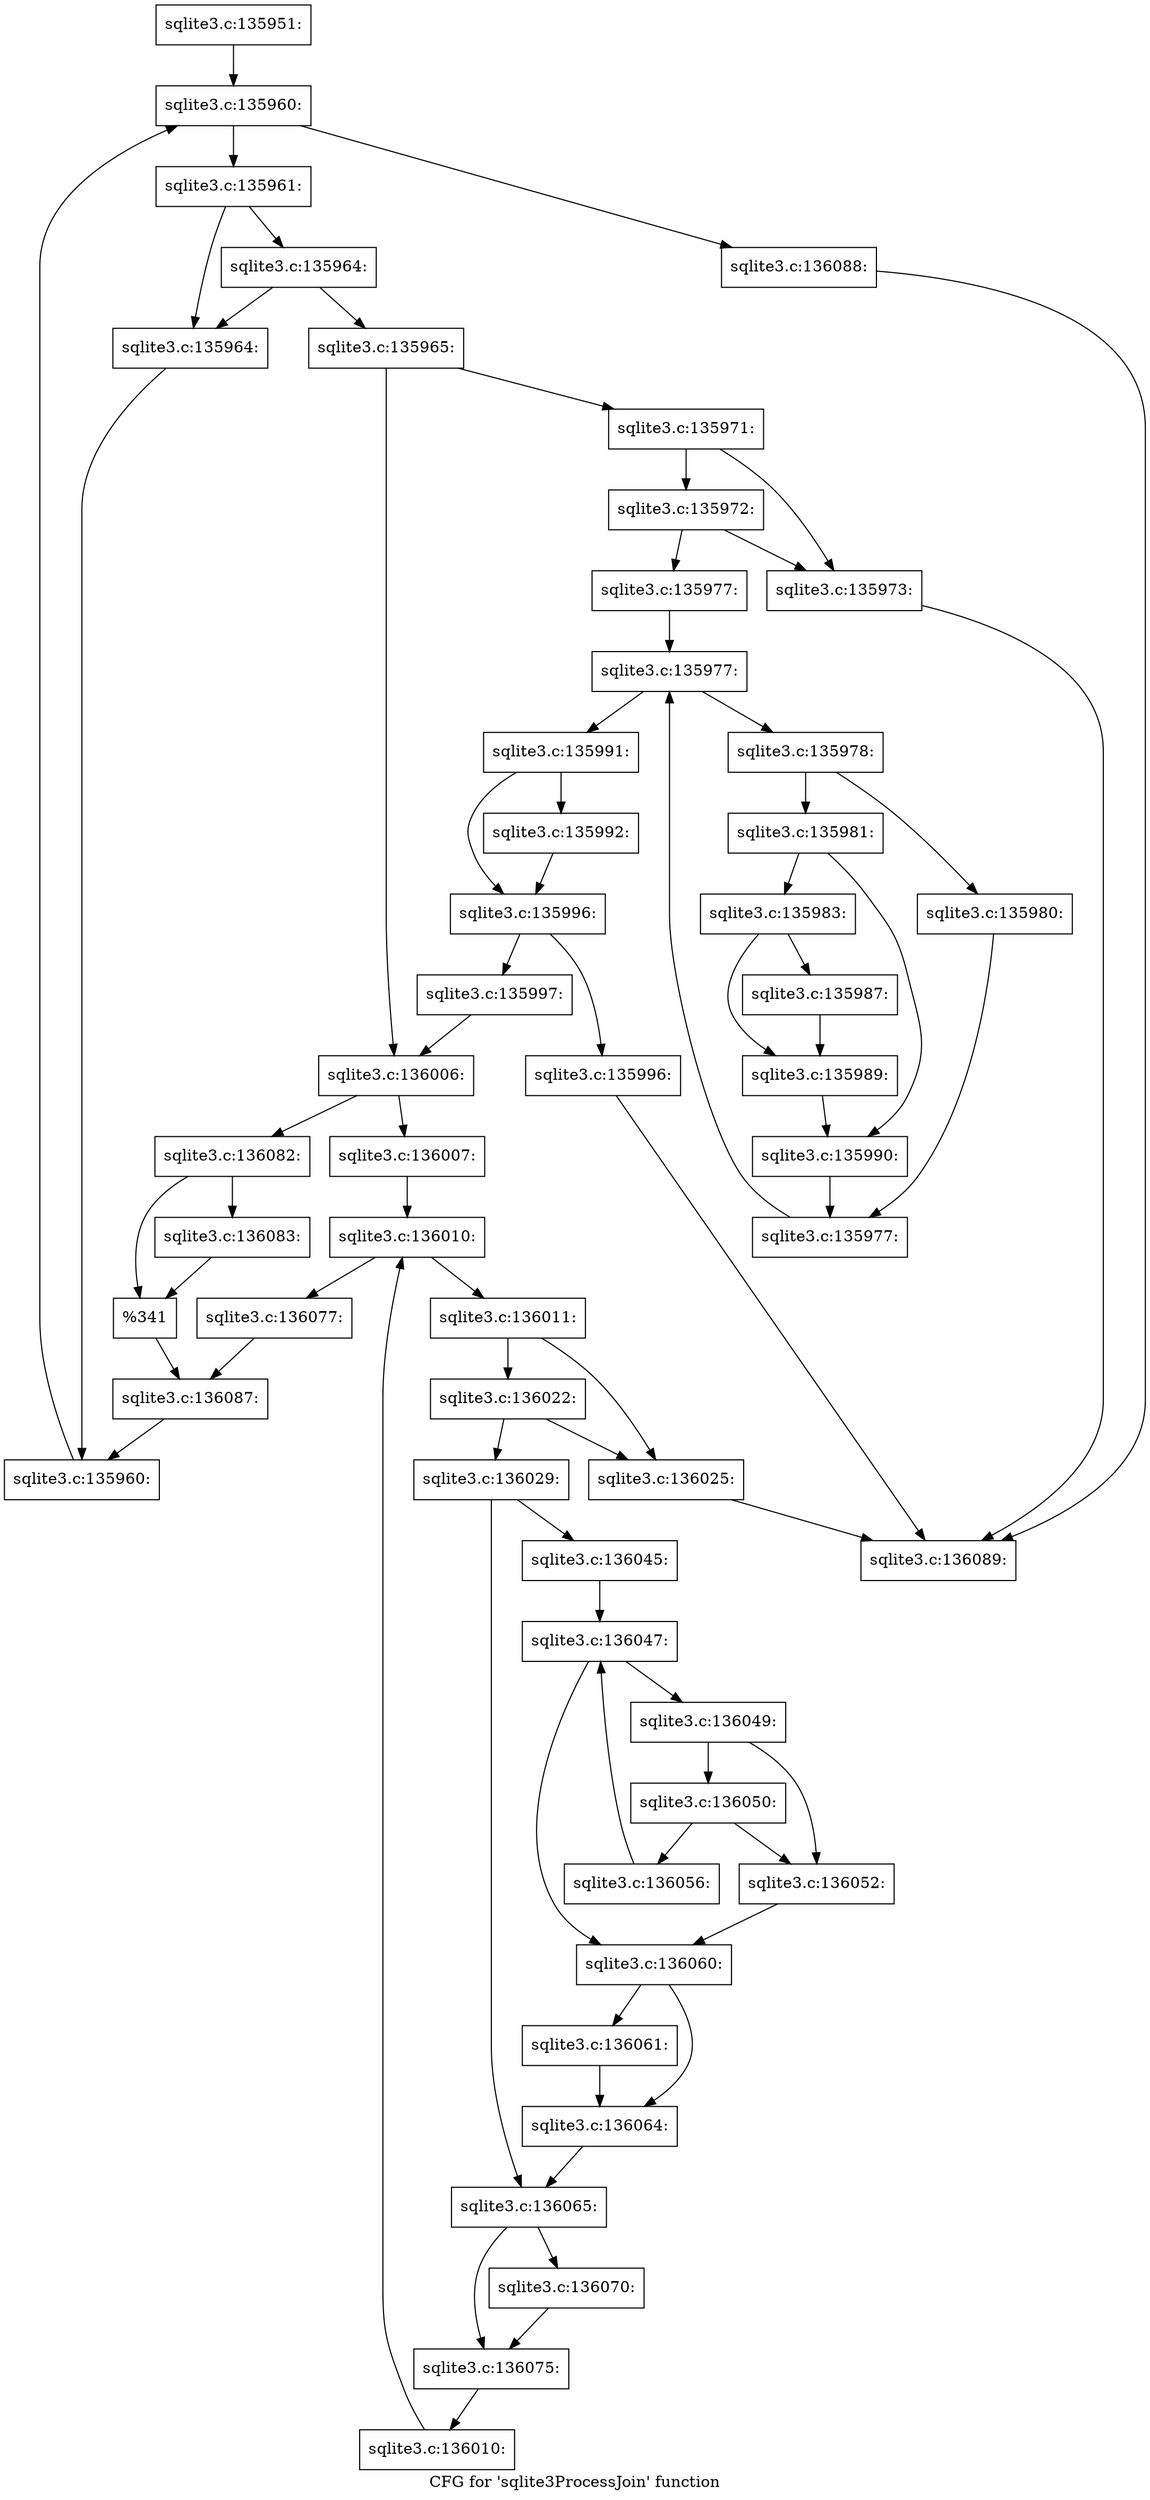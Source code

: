 digraph "CFG for 'sqlite3ProcessJoin' function" {
	label="CFG for 'sqlite3ProcessJoin' function";

	Node0x55c0f8ff0280 [shape=record,label="{sqlite3.c:135951:}"];
	Node0x55c0f8ff0280 -> Node0x55c0f8ff5bc0;
	Node0x55c0f8ff5bc0 [shape=record,label="{sqlite3.c:135960:}"];
	Node0x55c0f8ff5bc0 -> Node0x55c0f8ff5de0;
	Node0x55c0f8ff5bc0 -> Node0x55c0f8ff5a10;
	Node0x55c0f8ff5de0 [shape=record,label="{sqlite3.c:135961:}"];
	Node0x55c0f8ff5de0 -> Node0x55c0f8ff6cb0;
	Node0x55c0f8ff5de0 -> Node0x55c0f8ff6d50;
	Node0x55c0f8ff6d50 [shape=record,label="{sqlite3.c:135964:}"];
	Node0x55c0f8ff6d50 -> Node0x55c0f8ff6cb0;
	Node0x55c0f8ff6d50 -> Node0x55c0f8ff6d00;
	Node0x55c0f8ff6cb0 [shape=record,label="{sqlite3.c:135964:}"];
	Node0x55c0f8ff6cb0 -> Node0x55c0f8ff5d50;
	Node0x55c0f8ff6d00 [shape=record,label="{sqlite3.c:135965:}"];
	Node0x55c0f8ff6d00 -> Node0x55c0f8ff7b80;
	Node0x55c0f8ff6d00 -> Node0x55c0f8ff7bd0;
	Node0x55c0f8ff7b80 [shape=record,label="{sqlite3.c:135971:}"];
	Node0x55c0f8ff7b80 -> Node0x55c0f8ff8670;
	Node0x55c0f8ff7b80 -> Node0x55c0f8ff8710;
	Node0x55c0f8ff8710 [shape=record,label="{sqlite3.c:135972:}"];
	Node0x55c0f8ff8710 -> Node0x55c0f8ff8670;
	Node0x55c0f8ff8710 -> Node0x55c0f8ff86c0;
	Node0x55c0f8ff8670 [shape=record,label="{sqlite3.c:135973:}"];
	Node0x55c0f8ff8670 -> Node0x55c0f8ff0400;
	Node0x55c0f8ff86c0 [shape=record,label="{sqlite3.c:135977:}"];
	Node0x55c0f8ff86c0 -> Node0x55c0f8ff99f0;
	Node0x55c0f8ff99f0 [shape=record,label="{sqlite3.c:135977:}"];
	Node0x55c0f8ff99f0 -> Node0x55c0f8ff9c10;
	Node0x55c0f8ff99f0 -> Node0x55c0f8ff9840;
	Node0x55c0f8ff9c10 [shape=record,label="{sqlite3.c:135978:}"];
	Node0x55c0f8ff9c10 -> Node0x55c0f8ffa4e0;
	Node0x55c0f8ff9c10 -> Node0x55c0f8ffa530;
	Node0x55c0f8ffa4e0 [shape=record,label="{sqlite3.c:135980:}"];
	Node0x55c0f8ffa4e0 -> Node0x55c0f8ff9b80;
	Node0x55c0f8ffa530 [shape=record,label="{sqlite3.c:135981:}"];
	Node0x55c0f8ffa530 -> Node0x55c0f8ffb380;
	Node0x55c0f8ffa530 -> Node0x55c0f8ffb3d0;
	Node0x55c0f8ffb380 [shape=record,label="{sqlite3.c:135983:}"];
	Node0x55c0f8ffb380 -> Node0x55c0f63a2b80;
	Node0x55c0f8ffb380 -> Node0x55c0f8ffbc10;
	Node0x55c0f63a2b80 [shape=record,label="{sqlite3.c:135987:}"];
	Node0x55c0f63a2b80 -> Node0x55c0f8ffbc10;
	Node0x55c0f8ffbc10 [shape=record,label="{sqlite3.c:135989:}"];
	Node0x55c0f8ffbc10 -> Node0x55c0f8ffb3d0;
	Node0x55c0f8ffb3d0 [shape=record,label="{sqlite3.c:135990:}"];
	Node0x55c0f8ffb3d0 -> Node0x55c0f8ff9b80;
	Node0x55c0f8ff9b80 [shape=record,label="{sqlite3.c:135977:}"];
	Node0x55c0f8ff9b80 -> Node0x55c0f8ff99f0;
	Node0x55c0f8ff9840 [shape=record,label="{sqlite3.c:135991:}"];
	Node0x55c0f8ff9840 -> Node0x55c0f8ffd530;
	Node0x55c0f8ff9840 -> Node0x55c0f8ffd580;
	Node0x55c0f8ffd530 [shape=record,label="{sqlite3.c:135992:}"];
	Node0x55c0f8ffd530 -> Node0x55c0f8ffd580;
	Node0x55c0f8ffd580 [shape=record,label="{sqlite3.c:135996:}"];
	Node0x55c0f8ffd580 -> Node0x55c0f8ffe6e0;
	Node0x55c0f8ffd580 -> Node0x55c0f8ffe730;
	Node0x55c0f8ffe6e0 [shape=record,label="{sqlite3.c:135996:}"];
	Node0x55c0f8ffe6e0 -> Node0x55c0f8ff0400;
	Node0x55c0f8ffe730 [shape=record,label="{sqlite3.c:135997:}"];
	Node0x55c0f8ffe730 -> Node0x55c0f8ff7bd0;
	Node0x55c0f8ff7bd0 [shape=record,label="{sqlite3.c:136006:}"];
	Node0x55c0f8ff7bd0 -> Node0x55c0f8ffedf0;
	Node0x55c0f8ff7bd0 -> Node0x55c0f8ffee90;
	Node0x55c0f8ffedf0 [shape=record,label="{sqlite3.c:136007:}"];
	Node0x55c0f8ffedf0 -> Node0x55c0f90002c0;
	Node0x55c0f90002c0 [shape=record,label="{sqlite3.c:136010:}"];
	Node0x55c0f90002c0 -> Node0x55c0f90004e0;
	Node0x55c0f90002c0 -> Node0x55c0f9000110;
	Node0x55c0f90004e0 [shape=record,label="{sqlite3.c:136011:}"];
	Node0x55c0f90004e0 -> Node0x55c0f63a2ae0;
	Node0x55c0f90004e0 -> Node0x55c0f9002e50;
	Node0x55c0f9002e50 [shape=record,label="{sqlite3.c:136022:}"];
	Node0x55c0f9002e50 -> Node0x55c0f63a2ae0;
	Node0x55c0f9002e50 -> Node0x55c0f9002ba0;
	Node0x55c0f63a2ae0 [shape=record,label="{sqlite3.c:136025:}"];
	Node0x55c0f63a2ae0 -> Node0x55c0f8ff0400;
	Node0x55c0f9002ba0 [shape=record,label="{sqlite3.c:136029:}"];
	Node0x55c0f9002ba0 -> Node0x55c0f5f01710;
	Node0x55c0f9002ba0 -> Node0x55c0f9004b30;
	Node0x55c0f5f01710 [shape=record,label="{sqlite3.c:136045:}"];
	Node0x55c0f5f01710 -> Node0x55c0f90057a0;
	Node0x55c0f90057a0 [shape=record,label="{sqlite3.c:136047:}"];
	Node0x55c0f90057a0 -> Node0x55c0f9006260;
	Node0x55c0f90057a0 -> Node0x55c0f9005900;
	Node0x55c0f9006260 [shape=record,label="{sqlite3.c:136049:}"];
	Node0x55c0f9006260 -> Node0x55c0f9006700;
	Node0x55c0f9006260 -> Node0x55c0f90067a0;
	Node0x55c0f90067a0 [shape=record,label="{sqlite3.c:136050:}"];
	Node0x55c0f90067a0 -> Node0x55c0f9006700;
	Node0x55c0f90067a0 -> Node0x55c0f9006750;
	Node0x55c0f9006700 [shape=record,label="{sqlite3.c:136052:}"];
	Node0x55c0f9006700 -> Node0x55c0f9005900;
	Node0x55c0f9006750 [shape=record,label="{sqlite3.c:136056:}"];
	Node0x55c0f9006750 -> Node0x55c0f90057a0;
	Node0x55c0f9005900 [shape=record,label="{sqlite3.c:136060:}"];
	Node0x55c0f9005900 -> Node0x55c0f9008f10;
	Node0x55c0f9005900 -> Node0x55c0f9008f60;
	Node0x55c0f9008f10 [shape=record,label="{sqlite3.c:136061:}"];
	Node0x55c0f9008f10 -> Node0x55c0f9008f60;
	Node0x55c0f9008f60 [shape=record,label="{sqlite3.c:136064:}"];
	Node0x55c0f9008f60 -> Node0x55c0f9004b30;
	Node0x55c0f9004b30 [shape=record,label="{sqlite3.c:136065:}"];
	Node0x55c0f9004b30 -> Node0x55c0f900a7f0;
	Node0x55c0f9004b30 -> Node0x55c0f900a840;
	Node0x55c0f900a7f0 [shape=record,label="{sqlite3.c:136070:}"];
	Node0x55c0f900a7f0 -> Node0x55c0f900a840;
	Node0x55c0f900a840 [shape=record,label="{sqlite3.c:136075:}"];
	Node0x55c0f900a840 -> Node0x55c0f9000450;
	Node0x55c0f9000450 [shape=record,label="{sqlite3.c:136010:}"];
	Node0x55c0f9000450 -> Node0x55c0f90002c0;
	Node0x55c0f9000110 [shape=record,label="{sqlite3.c:136077:}"];
	Node0x55c0f9000110 -> Node0x55c0f8ffee40;
	Node0x55c0f8ffee90 [shape=record,label="{sqlite3.c:136082:}"];
	Node0x55c0f8ffee90 -> Node0x55c0f900bf70;
	Node0x55c0f8ffee90 -> Node0x55c0f900bfc0;
	Node0x55c0f900bf70 [shape=record,label="{sqlite3.c:136083:}"];
	Node0x55c0f900bf70 -> Node0x55c0f900bfc0;
	Node0x55c0f900bfc0 [shape=record,label="{%341}"];
	Node0x55c0f900bfc0 -> Node0x55c0f8ffee40;
	Node0x55c0f8ffee40 [shape=record,label="{sqlite3.c:136087:}"];
	Node0x55c0f8ffee40 -> Node0x55c0f8ff5d50;
	Node0x55c0f8ff5d50 [shape=record,label="{sqlite3.c:135960:}"];
	Node0x55c0f8ff5d50 -> Node0x55c0f8ff5bc0;
	Node0x55c0f8ff5a10 [shape=record,label="{sqlite3.c:136088:}"];
	Node0x55c0f8ff5a10 -> Node0x55c0f8ff0400;
	Node0x55c0f8ff0400 [shape=record,label="{sqlite3.c:136089:}"];
}
